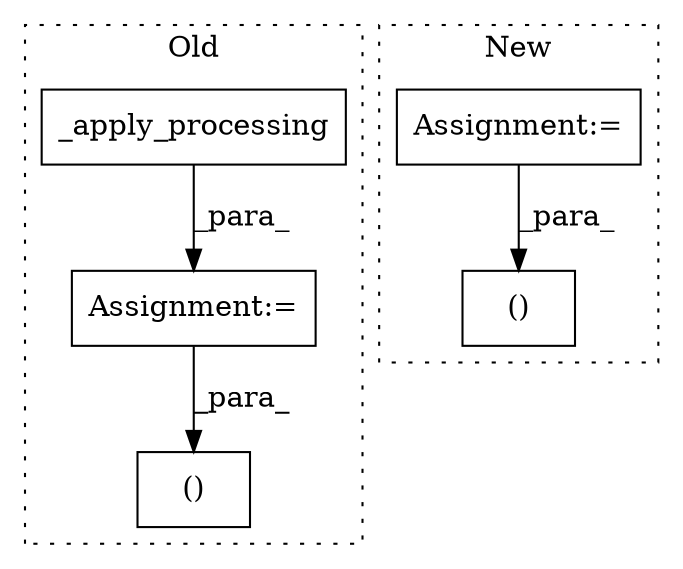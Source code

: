 digraph G {
subgraph cluster0 {
1 [label="_apply_processing" a="32" s="2831,2850" l="18,1" shape="box"];
3 [label="()" a="106" s="2862" l="31" shape="box"];
5 [label="Assignment:=" a="7" s="2825" l="1" shape="box"];
label = "Old";
style="dotted";
}
subgraph cluster1 {
2 [label="()" a="106" s="2810" l="47" shape="box"];
4 [label="Assignment:=" a="7" s="2798" l="1" shape="box"];
label = "New";
style="dotted";
}
1 -> 5 [label="_para_"];
4 -> 2 [label="_para_"];
5 -> 3 [label="_para_"];
}